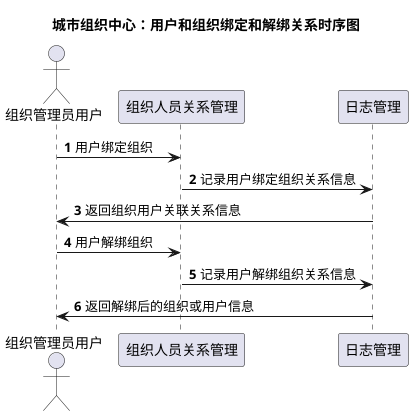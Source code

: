 @startuml
title 城市组织中心：用户和组织绑定和解绑关系时序图

actor 组织管理员用户 as user
participant "组织人员关系管理" as orgUserAdmin
participant "日志管理" as LogAdmin

autonumber
user->orgUserAdmin:用户绑定组织
orgUserAdmin->LogAdmin:记录用户绑定组织关系信息
LogAdmin->user:返回组织用户关联关系信息
user->orgUserAdmin:用户解绑组织
orgUserAdmin->LogAdmin:记录用户解绑组织关系信息
LogAdmin->user:返回解绑后的组织或用户信息
@enduml